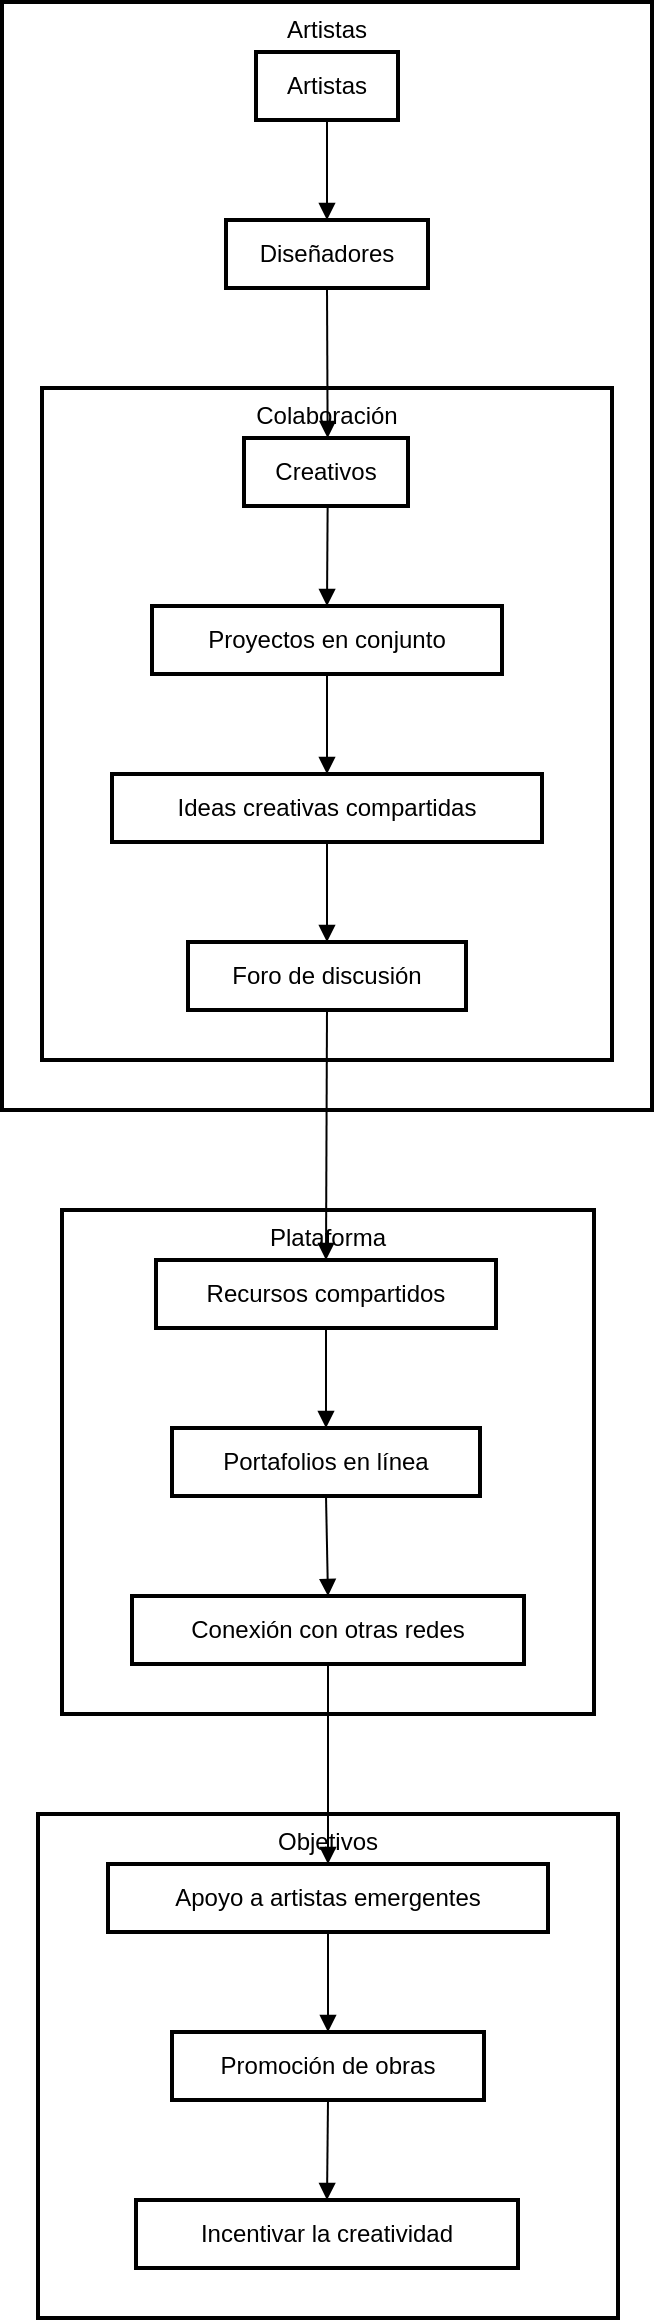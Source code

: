 <mxfile version="24.7.4">
  <diagram name="Página-1" id="zv608gjxp2b8xwU1D1Aa">
    <mxGraphModel>
      <root>
        <mxCell id="0" />
        <mxCell id="1" parent="0" />
        <mxCell id="2" value="Objetivos" style="whiteSpace=wrap;strokeWidth=2;verticalAlign=top;" vertex="1" parent="1">
          <mxGeometry x="18" y="906" width="290" height="252" as="geometry" />
        </mxCell>
        <mxCell id="3" value="Apoyo a artistas emergentes" style="whiteSpace=wrap;strokeWidth=2;" vertex="1" parent="1">
          <mxGeometry x="53" y="931" width="220" height="34" as="geometry" />
        </mxCell>
        <mxCell id="4" value="Promoción de obras" style="whiteSpace=wrap;strokeWidth=2;" vertex="1" parent="1">
          <mxGeometry x="85" y="1015" width="156" height="34" as="geometry" />
        </mxCell>
        <mxCell id="5" value="Incentivar la creatividad" style="whiteSpace=wrap;strokeWidth=2;" vertex="1" parent="1">
          <mxGeometry x="67" y="1099" width="191" height="34" as="geometry" />
        </mxCell>
        <mxCell id="6" value="Plataforma" style="whiteSpace=wrap;strokeWidth=2;verticalAlign=top;" vertex="1" parent="1">
          <mxGeometry x="30" y="604" width="266" height="252" as="geometry" />
        </mxCell>
        <mxCell id="7" value="Recursos compartidos" style="whiteSpace=wrap;strokeWidth=2;" vertex="1" parent="1">
          <mxGeometry x="77" y="629" width="170" height="34" as="geometry" />
        </mxCell>
        <mxCell id="8" value="Portafolios en línea" style="whiteSpace=wrap;strokeWidth=2;" vertex="1" parent="1">
          <mxGeometry x="85" y="713" width="154" height="34" as="geometry" />
        </mxCell>
        <mxCell id="9" value="Conexión con otras redes" style="whiteSpace=wrap;strokeWidth=2;" vertex="1" parent="1">
          <mxGeometry x="65" y="797" width="196" height="34" as="geometry" />
        </mxCell>
        <mxCell id="10" value="Artistas" style="whiteSpace=wrap;strokeWidth=2;verticalAlign=top;" vertex="1" parent="1">
          <mxGeometry width="325" height="554" as="geometry" />
        </mxCell>
        <mxCell id="11" value="Diseñadores" style="whiteSpace=wrap;strokeWidth=2;" vertex="1" parent="1">
          <mxGeometry x="112" y="109" width="101" height="34" as="geometry" />
        </mxCell>
        <mxCell id="12" value="Artistas" style="whiteSpace=wrap;strokeWidth=2;" vertex="1" parent="1">
          <mxGeometry x="127" y="25" width="71" height="34" as="geometry" />
        </mxCell>
        <mxCell id="13" value="Colaboración" style="whiteSpace=wrap;strokeWidth=2;verticalAlign=top;" vertex="1" parent="1">
          <mxGeometry x="20" y="193" width="285" height="336" as="geometry" />
        </mxCell>
        <mxCell id="14" value="Proyectos en conjunto" style="whiteSpace=wrap;strokeWidth=2;" vertex="1" parent="1">
          <mxGeometry x="75" y="302" width="175" height="34" as="geometry" />
        </mxCell>
        <mxCell id="15" value="Creativos" style="whiteSpace=wrap;strokeWidth=2;" vertex="1" parent="1">
          <mxGeometry x="121" y="218" width="82" height="34" as="geometry" />
        </mxCell>
        <mxCell id="16" value="Ideas creativas compartidas" style="whiteSpace=wrap;strokeWidth=2;" vertex="1" parent="1">
          <mxGeometry x="55" y="386" width="215" height="34" as="geometry" />
        </mxCell>
        <mxCell id="17" value="Foro de discusión" style="whiteSpace=wrap;strokeWidth=2;" vertex="1" parent="1">
          <mxGeometry x="93" y="470" width="139" height="34" as="geometry" />
        </mxCell>
        <mxCell id="18" value="" style="curved=1;startArrow=none;endArrow=block;exitX=0.5;exitY=1;entryX=0.5;entryY=0;" edge="1" parent="1" source="12" target="11">
          <mxGeometry relative="1" as="geometry">
            <Array as="points" />
          </mxGeometry>
        </mxCell>
        <mxCell id="19" value="" style="curved=1;startArrow=none;endArrow=block;exitX=0.5;exitY=1;entryX=0.51;entryY=0;" edge="1" parent="1" source="11" target="15">
          <mxGeometry relative="1" as="geometry">
            <Array as="points" />
          </mxGeometry>
        </mxCell>
        <mxCell id="20" value="" style="curved=1;startArrow=none;endArrow=block;exitX=0.51;exitY=1;entryX=0.5;entryY=0;" edge="1" parent="1" source="15" target="14">
          <mxGeometry relative="1" as="geometry">
            <Array as="points" />
          </mxGeometry>
        </mxCell>
        <mxCell id="21" value="" style="curved=1;startArrow=none;endArrow=block;exitX=0.5;exitY=1;entryX=0.5;entryY=0;" edge="1" parent="1" source="14" target="16">
          <mxGeometry relative="1" as="geometry">
            <Array as="points" />
          </mxGeometry>
        </mxCell>
        <mxCell id="22" value="" style="curved=1;startArrow=none;endArrow=block;exitX=0.5;exitY=1;entryX=0.5;entryY=0;" edge="1" parent="1" source="16" target="17">
          <mxGeometry relative="1" as="geometry">
            <Array as="points" />
          </mxGeometry>
        </mxCell>
        <mxCell id="23" value="" style="curved=1;startArrow=none;endArrow=block;exitX=0.5;exitY=1;entryX=0.5;entryY=0;" edge="1" parent="1" source="17" target="7">
          <mxGeometry relative="1" as="geometry">
            <Array as="points" />
          </mxGeometry>
        </mxCell>
        <mxCell id="24" value="" style="curved=1;startArrow=none;endArrow=block;exitX=0.5;exitY=1;entryX=0.5;entryY=0;" edge="1" parent="1" source="7" target="8">
          <mxGeometry relative="1" as="geometry">
            <Array as="points" />
          </mxGeometry>
        </mxCell>
        <mxCell id="25" value="" style="curved=1;startArrow=none;endArrow=block;exitX=0.5;exitY=1;entryX=0.5;entryY=0;" edge="1" parent="1" source="8" target="9">
          <mxGeometry relative="1" as="geometry">
            <Array as="points" />
          </mxGeometry>
        </mxCell>
        <mxCell id="26" value="" style="curved=1;startArrow=none;endArrow=block;exitX=0.5;exitY=1;entryX=0.5;entryY=0;" edge="1" parent="1" source="9" target="3">
          <mxGeometry relative="1" as="geometry">
            <Array as="points" />
          </mxGeometry>
        </mxCell>
        <mxCell id="27" value="" style="curved=1;startArrow=none;endArrow=block;exitX=0.5;exitY=1;entryX=0.5;entryY=0;" edge="1" parent="1" source="3" target="4">
          <mxGeometry relative="1" as="geometry">
            <Array as="points" />
          </mxGeometry>
        </mxCell>
        <mxCell id="28" value="" style="curved=1;startArrow=none;endArrow=block;exitX=0.5;exitY=1;entryX=0.5;entryY=0;" edge="1" parent="1" source="4" target="5">
          <mxGeometry relative="1" as="geometry">
            <Array as="points" />
          </mxGeometry>
        </mxCell>
      </root>
    </mxGraphModel>
  </diagram>
</mxfile>
